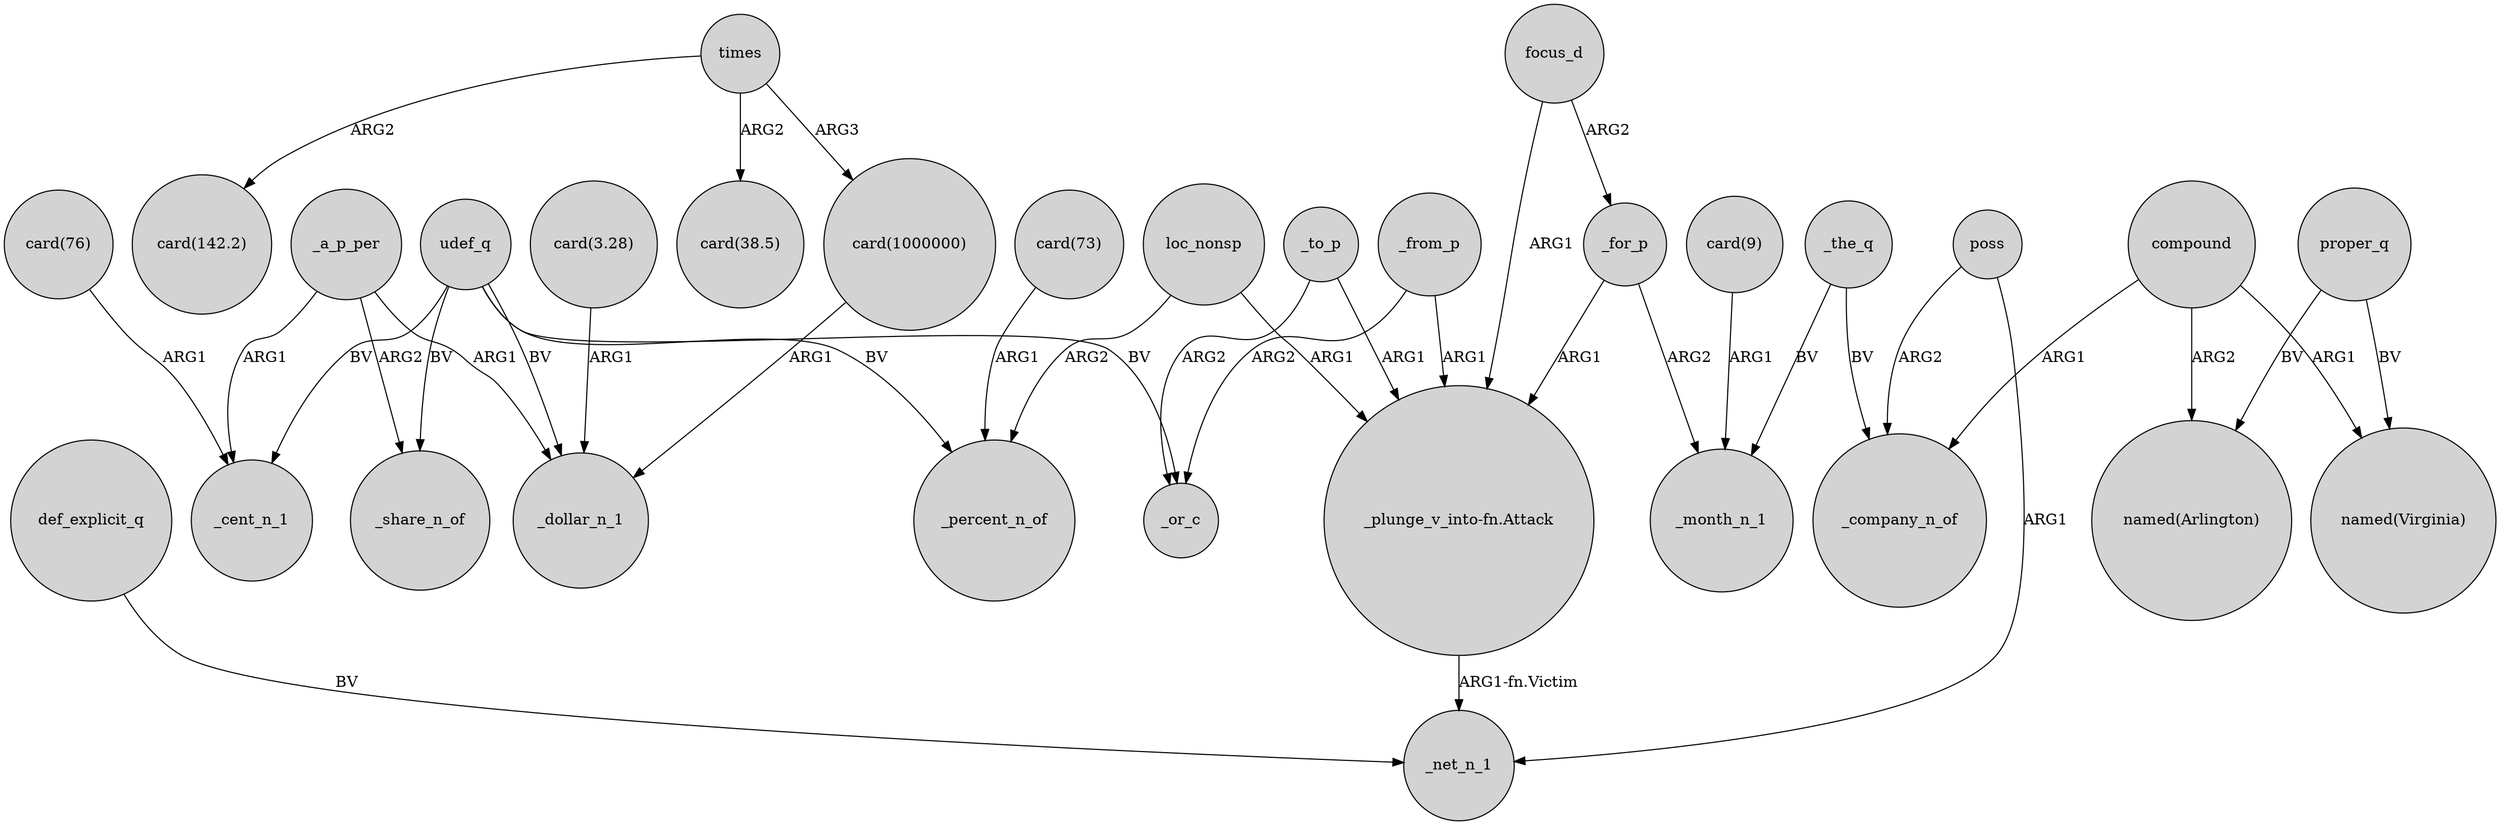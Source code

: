 digraph {
	node [shape=circle style=filled]
	def_explicit_q -> _net_n_1 [label=BV]
	_from_p -> "_plunge_v_into-fn.Attack" [label=ARG1]
	_to_p -> _or_c [label=ARG2]
	_a_p_per -> _cent_n_1 [label=ARG1]
	proper_q -> "named(Virginia)" [label=BV]
	"card(76)" -> _cent_n_1 [label=ARG1]
	_the_q -> _month_n_1 [label=BV]
	proper_q -> "named(Arlington)" [label=BV]
	loc_nonsp -> _percent_n_of [label=ARG2]
	"card(73)" -> _percent_n_of [label=ARG1]
	times -> "card(1000000)" [label=ARG3]
	compound -> _company_n_of [label=ARG1]
	times -> "card(142.2)" [label=ARG2]
	_to_p -> "_plunge_v_into-fn.Attack" [label=ARG1]
	udef_q -> _cent_n_1 [label=BV]
	udef_q -> _or_c [label=BV]
	times -> "card(38.5)" [label=ARG2]
	"card(3.28)" -> _dollar_n_1 [label=ARG1]
	poss -> _company_n_of [label=ARG2]
	_a_p_per -> _share_n_of [label=ARG2]
	udef_q -> _percent_n_of [label=BV]
	udef_q -> _share_n_of [label=BV]
	focus_d -> "_plunge_v_into-fn.Attack" [label=ARG1]
	udef_q -> _dollar_n_1 [label=BV]
	"card(1000000)" -> _dollar_n_1 [label=ARG1]
	_for_p -> "_plunge_v_into-fn.Attack" [label=ARG1]
	"_plunge_v_into-fn.Attack" -> _net_n_1 [label="ARG1-fn.Victim"]
	_from_p -> _or_c [label=ARG2]
	_a_p_per -> _dollar_n_1 [label=ARG1]
	loc_nonsp -> "_plunge_v_into-fn.Attack" [label=ARG1]
	"card(9)" -> _month_n_1 [label=ARG1]
	focus_d -> _for_p [label=ARG2]
	compound -> "named(Virginia)" [label=ARG1]
	_the_q -> _company_n_of [label=BV]
	_for_p -> _month_n_1 [label=ARG2]
	poss -> _net_n_1 [label=ARG1]
	compound -> "named(Arlington)" [label=ARG2]
}
